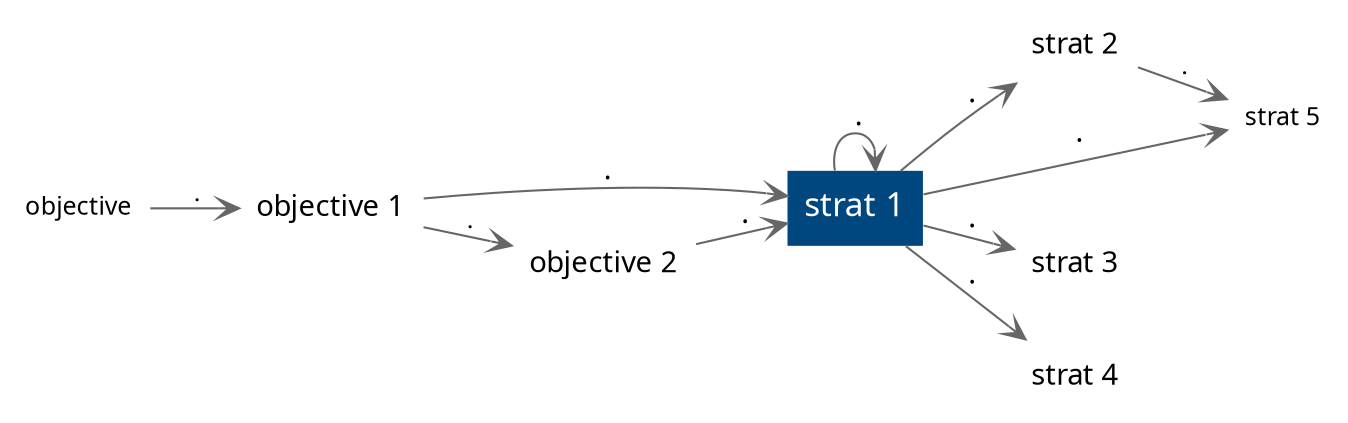 digraph G { rankdir="LR"
edge [color="#666666", arrowhead="open", fontname="Trebuchet MS"] 
node [shape=plaintext, fontname="Trebuchet MS"]
n3 [URL="/nodes/3",  label="strat 1", fontsize="16", style=filled fillcolor="#00477f", fontcolor="White"]
n1 [URL="/nodes/1",  label="objective 1", fontsize="14"]
n8 [URL="/nodes/8",  label="objective", fontsize="12"]
n2 [URL="/nodes/2",  label="objective 2", fontsize="14"]
n4 [URL="/nodes/4",  label="strat 2", fontsize="14"]
n7 [URL="/nodes/7",  label="strat 5", fontsize="12"]
n5 [URL="/nodes/5",  label="strat 3", fontsize="14"]
n6 [URL="/nodes/6",  label="strat 4", fontsize="14"]
n1 -> n3 [URL="/edges/2",  label=" .", fontsize="14"]
n8 -> n1 [URL="/edges/9",  label=" .", fontsize="12"]
n2 -> n3 [URL="/edges/3",  label=" .", fontsize="14"]
n1 -> n2 [URL="/edges/1",  label=" .", fontsize="12"]
n3 -> n3 [URL="/edges/4",  label=" .", fontsize="14"]
n3 -> n4 [URL="/edges/5",  label=" .", fontsize="14"]
n4 -> n7 [URL="/edges/11",  label=" .", fontsize="12"]
n3 -> n5 [URL="/edges/6",  label=" .", fontsize="14"]
n3 -> n6 [URL="/edges/7",  label=" .", fontsize="14"]
n3 -> n7 [URL="/edges/8",  label=" .", fontsize="14"]
  }